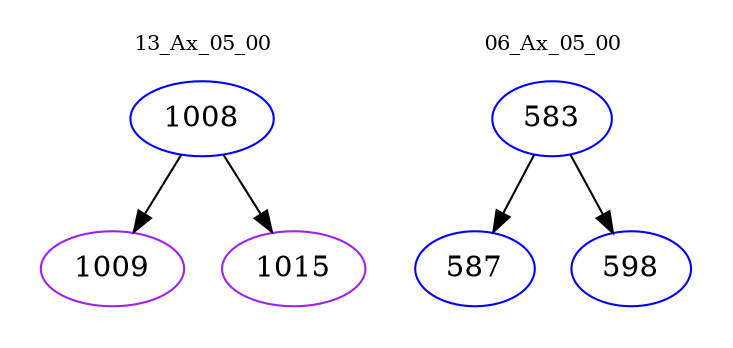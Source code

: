 digraph{
subgraph cluster_0 {
color = white
label = "13_Ax_05_00";
fontsize=10;
T0_1008 [label="1008", color="blue"]
T0_1008 -> T0_1009 [color="black"]
T0_1009 [label="1009", color="purple"]
T0_1008 -> T0_1015 [color="black"]
T0_1015 [label="1015", color="purple"]
}
subgraph cluster_1 {
color = white
label = "06_Ax_05_00";
fontsize=10;
T1_583 [label="583", color="blue"]
T1_583 -> T1_587 [color="black"]
T1_587 [label="587", color="blue"]
T1_583 -> T1_598 [color="black"]
T1_598 [label="598", color="blue"]
}
}
